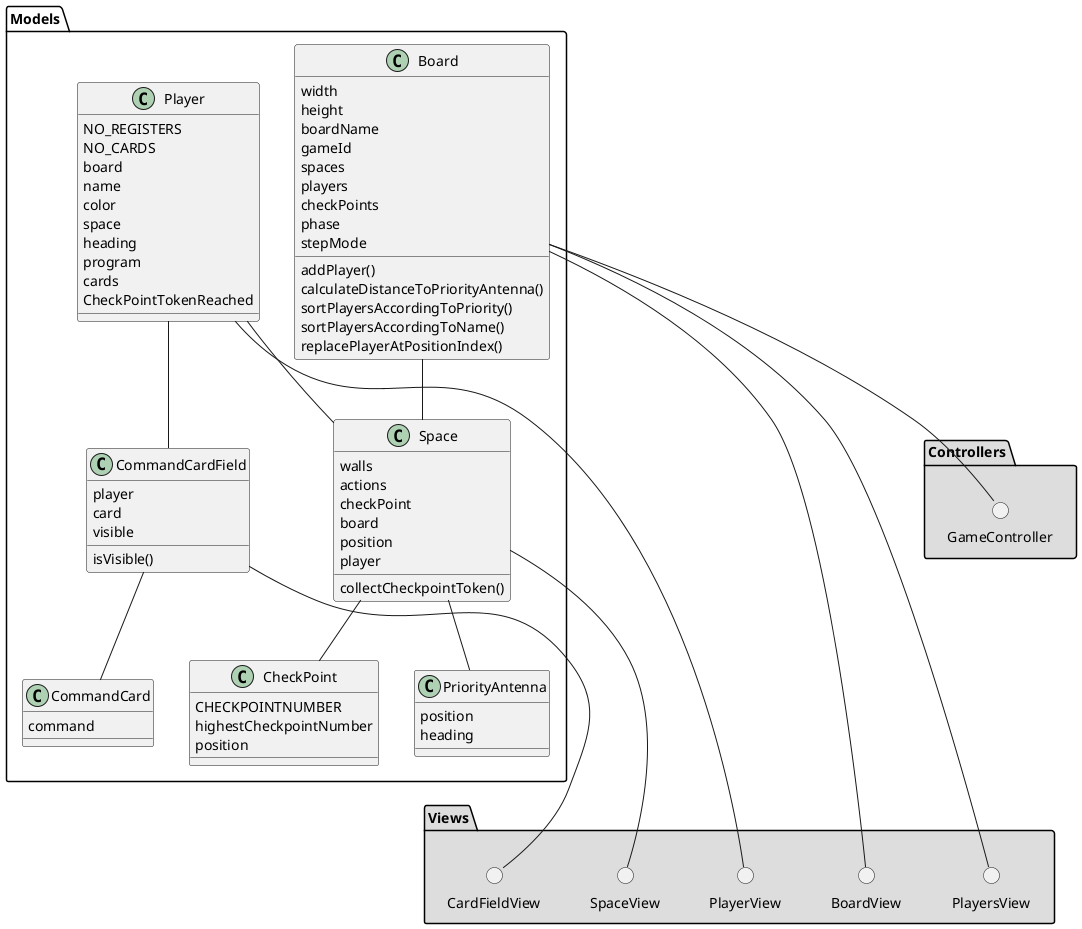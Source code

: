 @startuml
'https://plantuml.com/class-diagram

package Models {

    class Player {
            NO_REGISTERS
            NO_CARDS
            board
            name
            color
            space
            heading
            program
            cards
            CheckPointTokenReached
    }

    class PriorityAntenna {
        position
        heading
    }

    class CheckPoint {
        CHECKPOINTNUMBER
        highestCheckpointNumber
        position
    }

    class Board {
        width
        height
        boardName
        gameId
        spaces
        players
        checkPoints
        phase
        stepMode

        addPlayer()
        calculateDistanceToPriorityAntenna()
        sortPlayersAccordingToPriority()
        sortPlayersAccordingToName()
        replacePlayerAtPositionIndex()
    }

    class CommandCard {
        command
    }

    class CommandCardField {
        player
        card
        visible

        isVisible()
    }

    class Space {
        walls
        actions
        checkPoint
        board
        position
        player

        collectCheckpointToken()
    }

}

package "Views" #DDDDDD {

    () BoardView
    () PlayersView
    () CardFieldView
    () PlayerView
    () SpaceView

}

package "Controllers" #DDDDDD {

    () GameController

}

'Models
Board -- Space
Space -- CheckPoint
Space -- PriorityAntenna
Player -- Space
Player -- CommandCardField
CommandCardField -- CommandCard

'Views
Board --- BoardView
Board --- PlayersView
CommandCardField --- CardFieldView
Player --- PlayerView
Space --- SpaceView

'Controllers
Board -- GameController

@enduml